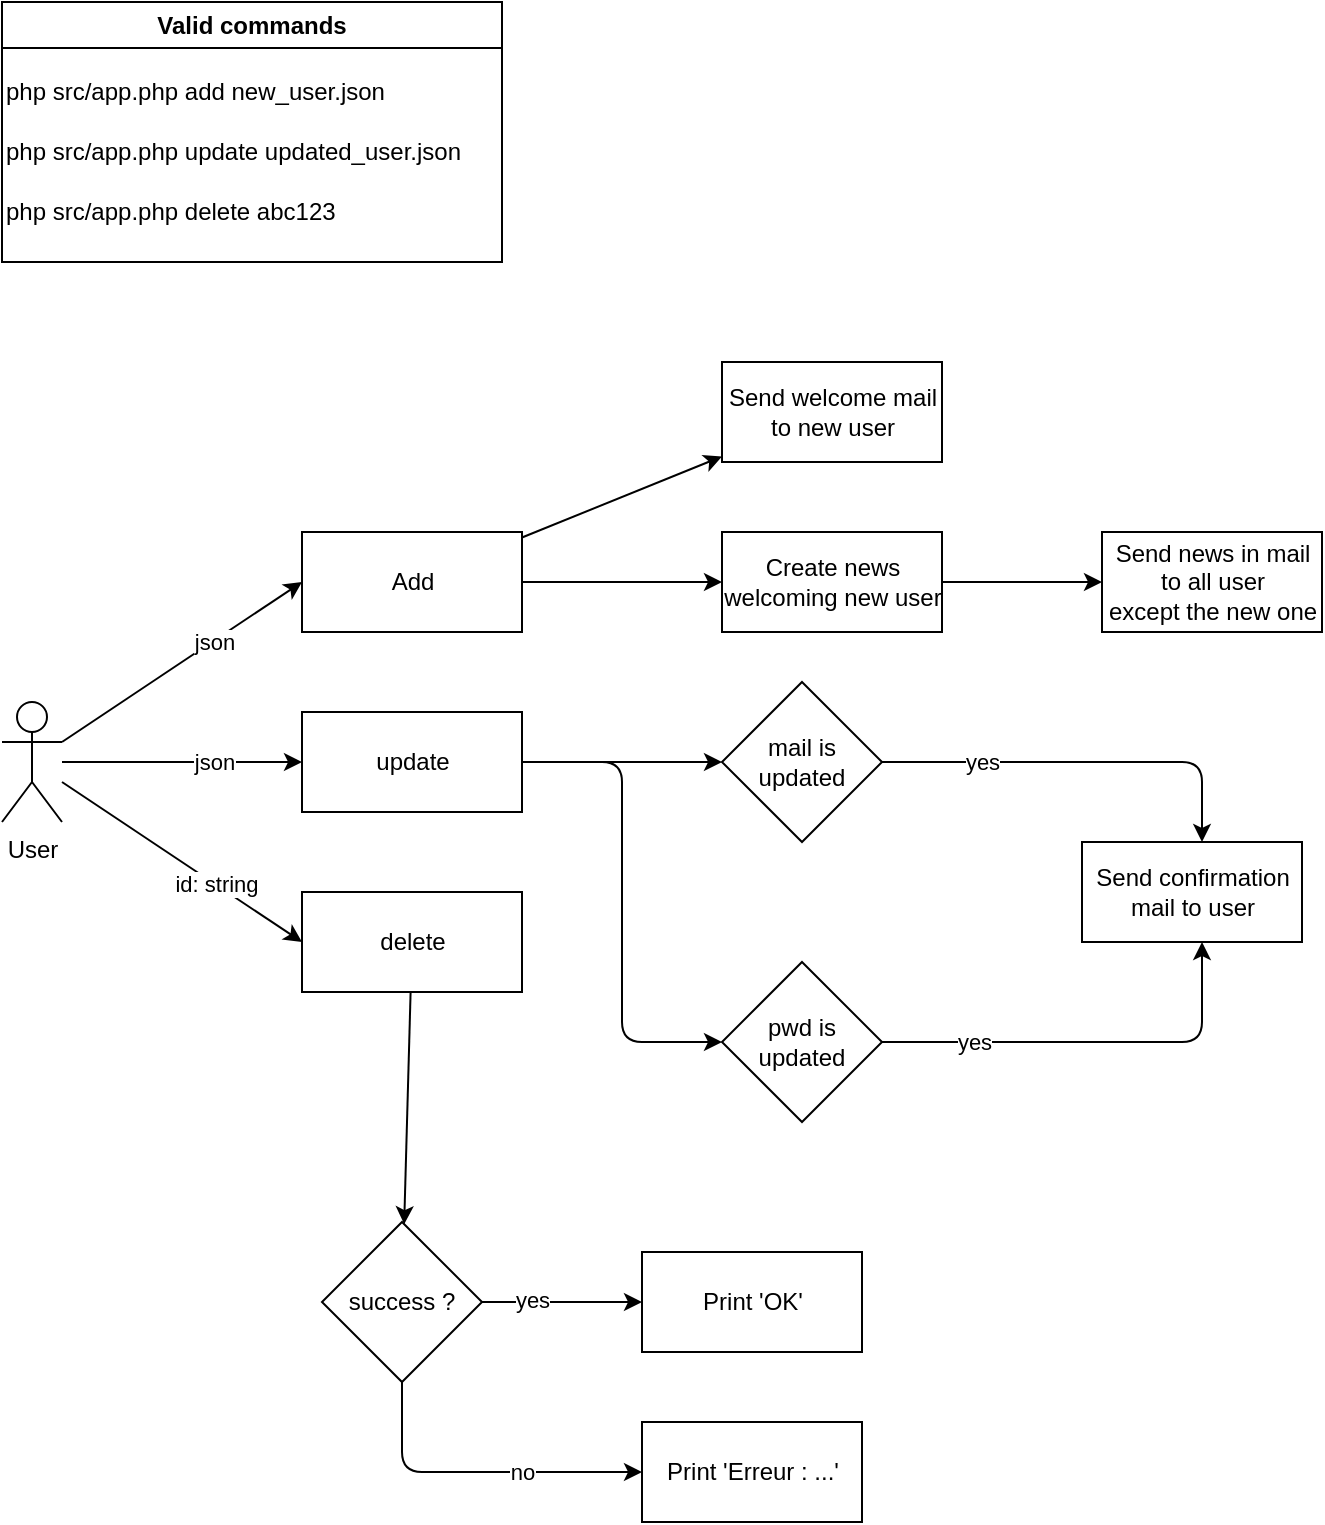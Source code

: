<mxfile>
    <diagram id="UvcFkWX6laPh-kmnir3H" name="Page-1">
        <mxGraphModel dx="1223" dy="1143" grid="1" gridSize="10" guides="1" tooltips="1" connect="1" arrows="1" fold="1" page="1" pageScale="1" pageWidth="850" pageHeight="1100" math="0" shadow="0">
            <root>
                <mxCell id="0"/>
                <mxCell id="1" parent="0"/>
                <mxCell id="7" style="edgeStyle=none;html=1;entryX=0;entryY=0.5;entryDx=0;entryDy=0;" parent="1" source="2" target="4" edge="1">
                    <mxGeometry relative="1" as="geometry"/>
                </mxCell>
                <mxCell id="10" value="json" style="edgeLabel;html=1;align=center;verticalAlign=middle;resizable=0;points=[];" parent="7" vertex="1" connectable="0">
                    <mxGeometry x="0.254" relative="1" as="geometry">
                        <mxPoint as="offset"/>
                    </mxGeometry>
                </mxCell>
                <mxCell id="8" style="edgeStyle=none;html=1;" parent="1" source="2" target="5" edge="1">
                    <mxGeometry relative="1" as="geometry"/>
                </mxCell>
                <mxCell id="11" value="json" style="edgeLabel;html=1;align=center;verticalAlign=middle;resizable=0;points=[];" parent="8" vertex="1" connectable="0">
                    <mxGeometry x="0.255" relative="1" as="geometry">
                        <mxPoint as="offset"/>
                    </mxGeometry>
                </mxCell>
                <mxCell id="9" style="edgeStyle=none;html=1;entryX=0;entryY=0.5;entryDx=0;entryDy=0;" parent="1" source="2" target="6" edge="1">
                    <mxGeometry relative="1" as="geometry"/>
                </mxCell>
                <mxCell id="12" value="id: string" style="edgeLabel;html=1;align=center;verticalAlign=middle;resizable=0;points=[];" parent="9" vertex="1" connectable="0">
                    <mxGeometry x="0.274" relative="1" as="geometry">
                        <mxPoint as="offset"/>
                    </mxGeometry>
                </mxCell>
                <mxCell id="2" value="User" style="shape=umlActor;verticalLabelPosition=bottom;verticalAlign=top;html=1;" parent="1" vertex="1">
                    <mxGeometry x="40" y="520" width="30" height="60" as="geometry"/>
                </mxCell>
                <mxCell id="14" style="edgeStyle=none;html=1;" parent="1" source="4" target="13" edge="1">
                    <mxGeometry relative="1" as="geometry"/>
                </mxCell>
                <mxCell id="16" style="edgeStyle=none;html=1;" parent="1" source="4" target="15" edge="1">
                    <mxGeometry relative="1" as="geometry"/>
                </mxCell>
                <mxCell id="4" value="Add" style="html=1;" parent="1" vertex="1">
                    <mxGeometry x="190" y="435" width="110" height="50" as="geometry"/>
                </mxCell>
                <mxCell id="36" style="edgeStyle=none;html=1;" edge="1" parent="1" source="5" target="34">
                    <mxGeometry relative="1" as="geometry"/>
                </mxCell>
                <mxCell id="37" style="edgeStyle=orthogonalEdgeStyle;html=1;entryX=0;entryY=0.5;entryDx=0;entryDy=0;" edge="1" parent="1" source="5" target="35">
                    <mxGeometry relative="1" as="geometry"/>
                </mxCell>
                <mxCell id="5" value="update" style="html=1;" parent="1" vertex="1">
                    <mxGeometry x="190" y="525" width="110" height="50" as="geometry"/>
                </mxCell>
                <mxCell id="24" style="edgeStyle=none;html=1;" parent="1" source="6" target="23" edge="1">
                    <mxGeometry relative="1" as="geometry"/>
                </mxCell>
                <mxCell id="6" value="delete" style="html=1;" parent="1" vertex="1">
                    <mxGeometry x="190" y="615" width="110" height="50" as="geometry"/>
                </mxCell>
                <mxCell id="13" value="Send welcome mail &lt;br&gt;to new user" style="html=1;" parent="1" vertex="1">
                    <mxGeometry x="400" y="350" width="110" height="50" as="geometry"/>
                </mxCell>
                <mxCell id="18" style="edgeStyle=none;html=1;" parent="1" source="15" target="17" edge="1">
                    <mxGeometry relative="1" as="geometry"/>
                </mxCell>
                <mxCell id="15" value="Create news &lt;br&gt;welcoming new user" style="html=1;" parent="1" vertex="1">
                    <mxGeometry x="400" y="435" width="110" height="50" as="geometry"/>
                </mxCell>
                <mxCell id="17" value="Send news in mail&lt;br&gt;to all user&lt;br&gt;except the new one" style="html=1;" parent="1" vertex="1">
                    <mxGeometry x="590" y="435" width="110" height="50" as="geometry"/>
                </mxCell>
                <mxCell id="19" value="Send confirmation&lt;br&gt;mail to user" style="html=1;" parent="1" vertex="1">
                    <mxGeometry x="580" y="590" width="110" height="50" as="geometry"/>
                </mxCell>
                <mxCell id="27" style="edgeStyle=none;html=1;" parent="1" source="23" target="26" edge="1">
                    <mxGeometry relative="1" as="geometry"/>
                </mxCell>
                <mxCell id="42" value="yes" style="edgeLabel;html=1;align=center;verticalAlign=middle;resizable=0;points=[];" vertex="1" connectable="0" parent="27">
                    <mxGeometry x="-0.387" y="1" relative="1" as="geometry">
                        <mxPoint as="offset"/>
                    </mxGeometry>
                </mxCell>
                <mxCell id="29" style="edgeStyle=orthogonalEdgeStyle;html=1;" parent="1" source="23" target="28" edge="1">
                    <mxGeometry relative="1" as="geometry">
                        <Array as="points">
                            <mxPoint x="240" y="905"/>
                        </Array>
                    </mxGeometry>
                </mxCell>
                <mxCell id="45" value="no" style="edgeLabel;html=1;align=center;verticalAlign=middle;resizable=0;points=[];" vertex="1" connectable="0" parent="29">
                    <mxGeometry x="0.05" relative="1" as="geometry">
                        <mxPoint x="18" as="offset"/>
                    </mxGeometry>
                </mxCell>
                <mxCell id="23" value="success ?" style="rhombus;whiteSpace=wrap;html=1;" parent="1" vertex="1">
                    <mxGeometry x="200" y="780" width="80" height="80" as="geometry"/>
                </mxCell>
                <mxCell id="26" value="Print 'OK'" style="html=1;" parent="1" vertex="1">
                    <mxGeometry x="360" y="795" width="110" height="50" as="geometry"/>
                </mxCell>
                <mxCell id="28" value="Print 'Erreur : ...'" style="html=1;" parent="1" vertex="1">
                    <mxGeometry x="360" y="880" width="110" height="50" as="geometry"/>
                </mxCell>
                <mxCell id="30" value="Valid commands" style="swimlane;whiteSpace=wrap;html=1;" parent="1" vertex="1">
                    <mxGeometry x="40" y="170" width="250" height="130" as="geometry"/>
                </mxCell>
                <mxCell id="31" value="php src/app.php add new_user.json" style="text;html=1;align=left;verticalAlign=middle;resizable=0;points=[];autosize=1;strokeColor=none;fillColor=none;" parent="30" vertex="1">
                    <mxGeometry y="30" width="210" height="30" as="geometry"/>
                </mxCell>
                <mxCell id="32" value="php src/app.php update updated_user.json" style="text;html=1;align=left;verticalAlign=middle;resizable=0;points=[];autosize=1;strokeColor=none;fillColor=none;" parent="30" vertex="1">
                    <mxGeometry y="60" width="250" height="30" as="geometry"/>
                </mxCell>
                <mxCell id="33" value="php src/app.php delete abc123" style="text;html=1;align=left;verticalAlign=middle;resizable=0;points=[];autosize=1;strokeColor=none;fillColor=none;" parent="30" vertex="1">
                    <mxGeometry y="90" width="190" height="30" as="geometry"/>
                </mxCell>
                <mxCell id="38" style="edgeStyle=orthogonalEdgeStyle;html=1;" edge="1" parent="1" source="34" target="19">
                    <mxGeometry relative="1" as="geometry">
                        <Array as="points">
                            <mxPoint x="640" y="550"/>
                        </Array>
                    </mxGeometry>
                </mxCell>
                <mxCell id="41" value="yes" style="edgeLabel;html=1;align=center;verticalAlign=middle;resizable=0;points=[];" vertex="1" connectable="0" parent="38">
                    <mxGeometry x="0.271" y="-3" relative="1" as="geometry">
                        <mxPoint x="-77" y="-3" as="offset"/>
                    </mxGeometry>
                </mxCell>
                <mxCell id="34" value="mail is updated" style="rhombus;whiteSpace=wrap;html=1;" vertex="1" parent="1">
                    <mxGeometry x="400" y="510" width="80" height="80" as="geometry"/>
                </mxCell>
                <mxCell id="39" style="edgeStyle=orthogonalEdgeStyle;html=1;" edge="1" parent="1" source="35" target="19">
                    <mxGeometry relative="1" as="geometry">
                        <Array as="points">
                            <mxPoint x="640" y="690"/>
                        </Array>
                    </mxGeometry>
                </mxCell>
                <mxCell id="40" value="yes" style="edgeLabel;html=1;align=center;verticalAlign=middle;resizable=0;points=[];" vertex="1" connectable="0" parent="39">
                    <mxGeometry x="-0.125" y="-3" relative="1" as="geometry">
                        <mxPoint x="-46" y="-3" as="offset"/>
                    </mxGeometry>
                </mxCell>
                <mxCell id="35" value="pwd is updated" style="rhombus;whiteSpace=wrap;html=1;" vertex="1" parent="1">
                    <mxGeometry x="400" y="650" width="80" height="80" as="geometry"/>
                </mxCell>
            </root>
        </mxGraphModel>
    </diagram>
</mxfile>